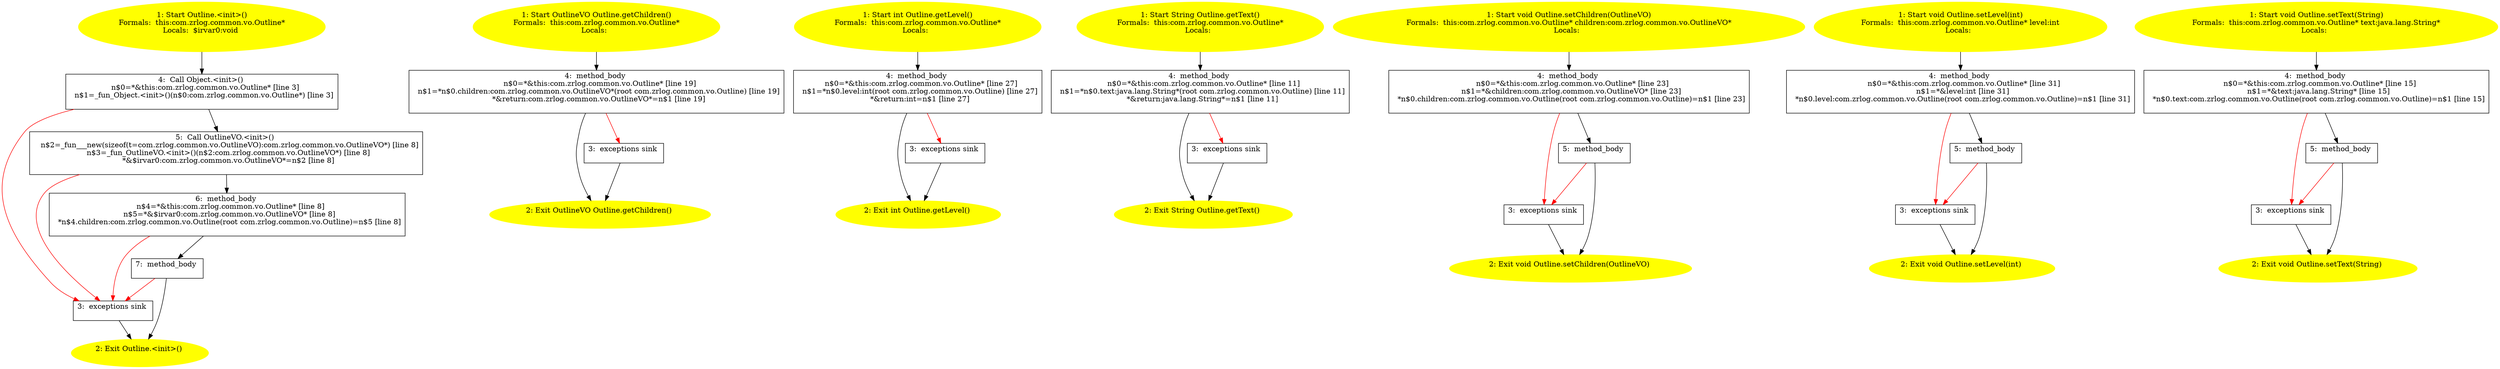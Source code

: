 /* @generated */
digraph cfg {
"com.zrlog.common.vo.Outline.<init>().b4c8305779f594b37b217edf490152ef_1" [label="1: Start Outline.<init>()\nFormals:  this:com.zrlog.common.vo.Outline*\nLocals:  $irvar0:void \n  " color=yellow style=filled]
	

	 "com.zrlog.common.vo.Outline.<init>().b4c8305779f594b37b217edf490152ef_1" -> "com.zrlog.common.vo.Outline.<init>().b4c8305779f594b37b217edf490152ef_4" ;
"com.zrlog.common.vo.Outline.<init>().b4c8305779f594b37b217edf490152ef_2" [label="2: Exit Outline.<init>() \n  " color=yellow style=filled]
	

"com.zrlog.common.vo.Outline.<init>().b4c8305779f594b37b217edf490152ef_3" [label="3:  exceptions sink \n  " shape="box"]
	

	 "com.zrlog.common.vo.Outline.<init>().b4c8305779f594b37b217edf490152ef_3" -> "com.zrlog.common.vo.Outline.<init>().b4c8305779f594b37b217edf490152ef_2" ;
"com.zrlog.common.vo.Outline.<init>().b4c8305779f594b37b217edf490152ef_4" [label="4:  Call Object.<init>() \n   n$0=*&this:com.zrlog.common.vo.Outline* [line 3]\n  n$1=_fun_Object.<init>()(n$0:com.zrlog.common.vo.Outline*) [line 3]\n " shape="box"]
	

	 "com.zrlog.common.vo.Outline.<init>().b4c8305779f594b37b217edf490152ef_4" -> "com.zrlog.common.vo.Outline.<init>().b4c8305779f594b37b217edf490152ef_5" ;
	 "com.zrlog.common.vo.Outline.<init>().b4c8305779f594b37b217edf490152ef_4" -> "com.zrlog.common.vo.Outline.<init>().b4c8305779f594b37b217edf490152ef_3" [color="red" ];
"com.zrlog.common.vo.Outline.<init>().b4c8305779f594b37b217edf490152ef_5" [label="5:  Call OutlineVO.<init>() \n   n$2=_fun___new(sizeof(t=com.zrlog.common.vo.OutlineVO):com.zrlog.common.vo.OutlineVO*) [line 8]\n  n$3=_fun_OutlineVO.<init>()(n$2:com.zrlog.common.vo.OutlineVO*) [line 8]\n  *&$irvar0:com.zrlog.common.vo.OutlineVO*=n$2 [line 8]\n " shape="box"]
	

	 "com.zrlog.common.vo.Outline.<init>().b4c8305779f594b37b217edf490152ef_5" -> "com.zrlog.common.vo.Outline.<init>().b4c8305779f594b37b217edf490152ef_6" ;
	 "com.zrlog.common.vo.Outline.<init>().b4c8305779f594b37b217edf490152ef_5" -> "com.zrlog.common.vo.Outline.<init>().b4c8305779f594b37b217edf490152ef_3" [color="red" ];
"com.zrlog.common.vo.Outline.<init>().b4c8305779f594b37b217edf490152ef_6" [label="6:  method_body \n   n$4=*&this:com.zrlog.common.vo.Outline* [line 8]\n  n$5=*&$irvar0:com.zrlog.common.vo.OutlineVO* [line 8]\n  *n$4.children:com.zrlog.common.vo.Outline(root com.zrlog.common.vo.Outline)=n$5 [line 8]\n " shape="box"]
	

	 "com.zrlog.common.vo.Outline.<init>().b4c8305779f594b37b217edf490152ef_6" -> "com.zrlog.common.vo.Outline.<init>().b4c8305779f594b37b217edf490152ef_7" ;
	 "com.zrlog.common.vo.Outline.<init>().b4c8305779f594b37b217edf490152ef_6" -> "com.zrlog.common.vo.Outline.<init>().b4c8305779f594b37b217edf490152ef_3" [color="red" ];
"com.zrlog.common.vo.Outline.<init>().b4c8305779f594b37b217edf490152ef_7" [label="7:  method_body \n  " shape="box"]
	

	 "com.zrlog.common.vo.Outline.<init>().b4c8305779f594b37b217edf490152ef_7" -> "com.zrlog.common.vo.Outline.<init>().b4c8305779f594b37b217edf490152ef_2" ;
	 "com.zrlog.common.vo.Outline.<init>().b4c8305779f594b37b217edf490152ef_7" -> "com.zrlog.common.vo.Outline.<init>().b4c8305779f594b37b217edf490152ef_3" [color="red" ];
"com.zrlog.common.vo.Outline.getChildren():com.zrlog.common.vo.OutlineVO.6aa8947908b7792b19d9aed250f80eee_1" [label="1: Start OutlineVO Outline.getChildren()\nFormals:  this:com.zrlog.common.vo.Outline*\nLocals:  \n  " color=yellow style=filled]
	

	 "com.zrlog.common.vo.Outline.getChildren():com.zrlog.common.vo.OutlineVO.6aa8947908b7792b19d9aed250f80eee_1" -> "com.zrlog.common.vo.Outline.getChildren():com.zrlog.common.vo.OutlineVO.6aa8947908b7792b19d9aed250f80eee_4" ;
"com.zrlog.common.vo.Outline.getChildren():com.zrlog.common.vo.OutlineVO.6aa8947908b7792b19d9aed250f80eee_2" [label="2: Exit OutlineVO Outline.getChildren() \n  " color=yellow style=filled]
	

"com.zrlog.common.vo.Outline.getChildren():com.zrlog.common.vo.OutlineVO.6aa8947908b7792b19d9aed250f80eee_3" [label="3:  exceptions sink \n  " shape="box"]
	

	 "com.zrlog.common.vo.Outline.getChildren():com.zrlog.common.vo.OutlineVO.6aa8947908b7792b19d9aed250f80eee_3" -> "com.zrlog.common.vo.Outline.getChildren():com.zrlog.common.vo.OutlineVO.6aa8947908b7792b19d9aed250f80eee_2" ;
"com.zrlog.common.vo.Outline.getChildren():com.zrlog.common.vo.OutlineVO.6aa8947908b7792b19d9aed250f80eee_4" [label="4:  method_body \n   n$0=*&this:com.zrlog.common.vo.Outline* [line 19]\n  n$1=*n$0.children:com.zrlog.common.vo.OutlineVO*(root com.zrlog.common.vo.Outline) [line 19]\n  *&return:com.zrlog.common.vo.OutlineVO*=n$1 [line 19]\n " shape="box"]
	

	 "com.zrlog.common.vo.Outline.getChildren():com.zrlog.common.vo.OutlineVO.6aa8947908b7792b19d9aed250f80eee_4" -> "com.zrlog.common.vo.Outline.getChildren():com.zrlog.common.vo.OutlineVO.6aa8947908b7792b19d9aed250f80eee_2" ;
	 "com.zrlog.common.vo.Outline.getChildren():com.zrlog.common.vo.OutlineVO.6aa8947908b7792b19d9aed250f80eee_4" -> "com.zrlog.common.vo.Outline.getChildren():com.zrlog.common.vo.OutlineVO.6aa8947908b7792b19d9aed250f80eee_3" [color="red" ];
"com.zrlog.common.vo.Outline.getLevel():int.866f6e46340fc7021b1a1d92aa2f2753_1" [label="1: Start int Outline.getLevel()\nFormals:  this:com.zrlog.common.vo.Outline*\nLocals:  \n  " color=yellow style=filled]
	

	 "com.zrlog.common.vo.Outline.getLevel():int.866f6e46340fc7021b1a1d92aa2f2753_1" -> "com.zrlog.common.vo.Outline.getLevel():int.866f6e46340fc7021b1a1d92aa2f2753_4" ;
"com.zrlog.common.vo.Outline.getLevel():int.866f6e46340fc7021b1a1d92aa2f2753_2" [label="2: Exit int Outline.getLevel() \n  " color=yellow style=filled]
	

"com.zrlog.common.vo.Outline.getLevel():int.866f6e46340fc7021b1a1d92aa2f2753_3" [label="3:  exceptions sink \n  " shape="box"]
	

	 "com.zrlog.common.vo.Outline.getLevel():int.866f6e46340fc7021b1a1d92aa2f2753_3" -> "com.zrlog.common.vo.Outline.getLevel():int.866f6e46340fc7021b1a1d92aa2f2753_2" ;
"com.zrlog.common.vo.Outline.getLevel():int.866f6e46340fc7021b1a1d92aa2f2753_4" [label="4:  method_body \n   n$0=*&this:com.zrlog.common.vo.Outline* [line 27]\n  n$1=*n$0.level:int(root com.zrlog.common.vo.Outline) [line 27]\n  *&return:int=n$1 [line 27]\n " shape="box"]
	

	 "com.zrlog.common.vo.Outline.getLevel():int.866f6e46340fc7021b1a1d92aa2f2753_4" -> "com.zrlog.common.vo.Outline.getLevel():int.866f6e46340fc7021b1a1d92aa2f2753_2" ;
	 "com.zrlog.common.vo.Outline.getLevel():int.866f6e46340fc7021b1a1d92aa2f2753_4" -> "com.zrlog.common.vo.Outline.getLevel():int.866f6e46340fc7021b1a1d92aa2f2753_3" [color="red" ];
"com.zrlog.common.vo.Outline.getText():java.lang.String.9f0f39b73628100047b95ec14866f17a_1" [label="1: Start String Outline.getText()\nFormals:  this:com.zrlog.common.vo.Outline*\nLocals:  \n  " color=yellow style=filled]
	

	 "com.zrlog.common.vo.Outline.getText():java.lang.String.9f0f39b73628100047b95ec14866f17a_1" -> "com.zrlog.common.vo.Outline.getText():java.lang.String.9f0f39b73628100047b95ec14866f17a_4" ;
"com.zrlog.common.vo.Outline.getText():java.lang.String.9f0f39b73628100047b95ec14866f17a_2" [label="2: Exit String Outline.getText() \n  " color=yellow style=filled]
	

"com.zrlog.common.vo.Outline.getText():java.lang.String.9f0f39b73628100047b95ec14866f17a_3" [label="3:  exceptions sink \n  " shape="box"]
	

	 "com.zrlog.common.vo.Outline.getText():java.lang.String.9f0f39b73628100047b95ec14866f17a_3" -> "com.zrlog.common.vo.Outline.getText():java.lang.String.9f0f39b73628100047b95ec14866f17a_2" ;
"com.zrlog.common.vo.Outline.getText():java.lang.String.9f0f39b73628100047b95ec14866f17a_4" [label="4:  method_body \n   n$0=*&this:com.zrlog.common.vo.Outline* [line 11]\n  n$1=*n$0.text:java.lang.String*(root com.zrlog.common.vo.Outline) [line 11]\n  *&return:java.lang.String*=n$1 [line 11]\n " shape="box"]
	

	 "com.zrlog.common.vo.Outline.getText():java.lang.String.9f0f39b73628100047b95ec14866f17a_4" -> "com.zrlog.common.vo.Outline.getText():java.lang.String.9f0f39b73628100047b95ec14866f17a_2" ;
	 "com.zrlog.common.vo.Outline.getText():java.lang.String.9f0f39b73628100047b95ec14866f17a_4" -> "com.zrlog.common.vo.Outline.getText():java.lang.String.9f0f39b73628100047b95ec14866f17a_3" [color="red" ];
"com.zrlog.common.vo.Outline.setChildren(com.zrlog.common.vo.OutlineVO):void.8bffc6e6e8c94028630aeaeb261547e2_1" [label="1: Start void Outline.setChildren(OutlineVO)\nFormals:  this:com.zrlog.common.vo.Outline* children:com.zrlog.common.vo.OutlineVO*\nLocals:  \n  " color=yellow style=filled]
	

	 "com.zrlog.common.vo.Outline.setChildren(com.zrlog.common.vo.OutlineVO):void.8bffc6e6e8c94028630aeaeb261547e2_1" -> "com.zrlog.common.vo.Outline.setChildren(com.zrlog.common.vo.OutlineVO):void.8bffc6e6e8c94028630aeaeb261547e2_4" ;
"com.zrlog.common.vo.Outline.setChildren(com.zrlog.common.vo.OutlineVO):void.8bffc6e6e8c94028630aeaeb261547e2_2" [label="2: Exit void Outline.setChildren(OutlineVO) \n  " color=yellow style=filled]
	

"com.zrlog.common.vo.Outline.setChildren(com.zrlog.common.vo.OutlineVO):void.8bffc6e6e8c94028630aeaeb261547e2_3" [label="3:  exceptions sink \n  " shape="box"]
	

	 "com.zrlog.common.vo.Outline.setChildren(com.zrlog.common.vo.OutlineVO):void.8bffc6e6e8c94028630aeaeb261547e2_3" -> "com.zrlog.common.vo.Outline.setChildren(com.zrlog.common.vo.OutlineVO):void.8bffc6e6e8c94028630aeaeb261547e2_2" ;
"com.zrlog.common.vo.Outline.setChildren(com.zrlog.common.vo.OutlineVO):void.8bffc6e6e8c94028630aeaeb261547e2_4" [label="4:  method_body \n   n$0=*&this:com.zrlog.common.vo.Outline* [line 23]\n  n$1=*&children:com.zrlog.common.vo.OutlineVO* [line 23]\n  *n$0.children:com.zrlog.common.vo.Outline(root com.zrlog.common.vo.Outline)=n$1 [line 23]\n " shape="box"]
	

	 "com.zrlog.common.vo.Outline.setChildren(com.zrlog.common.vo.OutlineVO):void.8bffc6e6e8c94028630aeaeb261547e2_4" -> "com.zrlog.common.vo.Outline.setChildren(com.zrlog.common.vo.OutlineVO):void.8bffc6e6e8c94028630aeaeb261547e2_5" ;
	 "com.zrlog.common.vo.Outline.setChildren(com.zrlog.common.vo.OutlineVO):void.8bffc6e6e8c94028630aeaeb261547e2_4" -> "com.zrlog.common.vo.Outline.setChildren(com.zrlog.common.vo.OutlineVO):void.8bffc6e6e8c94028630aeaeb261547e2_3" [color="red" ];
"com.zrlog.common.vo.Outline.setChildren(com.zrlog.common.vo.OutlineVO):void.8bffc6e6e8c94028630aeaeb261547e2_5" [label="5:  method_body \n  " shape="box"]
	

	 "com.zrlog.common.vo.Outline.setChildren(com.zrlog.common.vo.OutlineVO):void.8bffc6e6e8c94028630aeaeb261547e2_5" -> "com.zrlog.common.vo.Outline.setChildren(com.zrlog.common.vo.OutlineVO):void.8bffc6e6e8c94028630aeaeb261547e2_2" ;
	 "com.zrlog.common.vo.Outline.setChildren(com.zrlog.common.vo.OutlineVO):void.8bffc6e6e8c94028630aeaeb261547e2_5" -> "com.zrlog.common.vo.Outline.setChildren(com.zrlog.common.vo.OutlineVO):void.8bffc6e6e8c94028630aeaeb261547e2_3" [color="red" ];
"com.zrlog.common.vo.Outline.setLevel(int):void.ec221ed4ebb3bb9d773fc5914a5e89a1_1" [label="1: Start void Outline.setLevel(int)\nFormals:  this:com.zrlog.common.vo.Outline* level:int\nLocals:  \n  " color=yellow style=filled]
	

	 "com.zrlog.common.vo.Outline.setLevel(int):void.ec221ed4ebb3bb9d773fc5914a5e89a1_1" -> "com.zrlog.common.vo.Outline.setLevel(int):void.ec221ed4ebb3bb9d773fc5914a5e89a1_4" ;
"com.zrlog.common.vo.Outline.setLevel(int):void.ec221ed4ebb3bb9d773fc5914a5e89a1_2" [label="2: Exit void Outline.setLevel(int) \n  " color=yellow style=filled]
	

"com.zrlog.common.vo.Outline.setLevel(int):void.ec221ed4ebb3bb9d773fc5914a5e89a1_3" [label="3:  exceptions sink \n  " shape="box"]
	

	 "com.zrlog.common.vo.Outline.setLevel(int):void.ec221ed4ebb3bb9d773fc5914a5e89a1_3" -> "com.zrlog.common.vo.Outline.setLevel(int):void.ec221ed4ebb3bb9d773fc5914a5e89a1_2" ;
"com.zrlog.common.vo.Outline.setLevel(int):void.ec221ed4ebb3bb9d773fc5914a5e89a1_4" [label="4:  method_body \n   n$0=*&this:com.zrlog.common.vo.Outline* [line 31]\n  n$1=*&level:int [line 31]\n  *n$0.level:com.zrlog.common.vo.Outline(root com.zrlog.common.vo.Outline)=n$1 [line 31]\n " shape="box"]
	

	 "com.zrlog.common.vo.Outline.setLevel(int):void.ec221ed4ebb3bb9d773fc5914a5e89a1_4" -> "com.zrlog.common.vo.Outline.setLevel(int):void.ec221ed4ebb3bb9d773fc5914a5e89a1_5" ;
	 "com.zrlog.common.vo.Outline.setLevel(int):void.ec221ed4ebb3bb9d773fc5914a5e89a1_4" -> "com.zrlog.common.vo.Outline.setLevel(int):void.ec221ed4ebb3bb9d773fc5914a5e89a1_3" [color="red" ];
"com.zrlog.common.vo.Outline.setLevel(int):void.ec221ed4ebb3bb9d773fc5914a5e89a1_5" [label="5:  method_body \n  " shape="box"]
	

	 "com.zrlog.common.vo.Outline.setLevel(int):void.ec221ed4ebb3bb9d773fc5914a5e89a1_5" -> "com.zrlog.common.vo.Outline.setLevel(int):void.ec221ed4ebb3bb9d773fc5914a5e89a1_2" ;
	 "com.zrlog.common.vo.Outline.setLevel(int):void.ec221ed4ebb3bb9d773fc5914a5e89a1_5" -> "com.zrlog.common.vo.Outline.setLevel(int):void.ec221ed4ebb3bb9d773fc5914a5e89a1_3" [color="red" ];
"com.zrlog.common.vo.Outline.setText(java.lang.String):void.e7a807c91fe6b811a7cea251121cb3d5_1" [label="1: Start void Outline.setText(String)\nFormals:  this:com.zrlog.common.vo.Outline* text:java.lang.String*\nLocals:  \n  " color=yellow style=filled]
	

	 "com.zrlog.common.vo.Outline.setText(java.lang.String):void.e7a807c91fe6b811a7cea251121cb3d5_1" -> "com.zrlog.common.vo.Outline.setText(java.lang.String):void.e7a807c91fe6b811a7cea251121cb3d5_4" ;
"com.zrlog.common.vo.Outline.setText(java.lang.String):void.e7a807c91fe6b811a7cea251121cb3d5_2" [label="2: Exit void Outline.setText(String) \n  " color=yellow style=filled]
	

"com.zrlog.common.vo.Outline.setText(java.lang.String):void.e7a807c91fe6b811a7cea251121cb3d5_3" [label="3:  exceptions sink \n  " shape="box"]
	

	 "com.zrlog.common.vo.Outline.setText(java.lang.String):void.e7a807c91fe6b811a7cea251121cb3d5_3" -> "com.zrlog.common.vo.Outline.setText(java.lang.String):void.e7a807c91fe6b811a7cea251121cb3d5_2" ;
"com.zrlog.common.vo.Outline.setText(java.lang.String):void.e7a807c91fe6b811a7cea251121cb3d5_4" [label="4:  method_body \n   n$0=*&this:com.zrlog.common.vo.Outline* [line 15]\n  n$1=*&text:java.lang.String* [line 15]\n  *n$0.text:com.zrlog.common.vo.Outline(root com.zrlog.common.vo.Outline)=n$1 [line 15]\n " shape="box"]
	

	 "com.zrlog.common.vo.Outline.setText(java.lang.String):void.e7a807c91fe6b811a7cea251121cb3d5_4" -> "com.zrlog.common.vo.Outline.setText(java.lang.String):void.e7a807c91fe6b811a7cea251121cb3d5_5" ;
	 "com.zrlog.common.vo.Outline.setText(java.lang.String):void.e7a807c91fe6b811a7cea251121cb3d5_4" -> "com.zrlog.common.vo.Outline.setText(java.lang.String):void.e7a807c91fe6b811a7cea251121cb3d5_3" [color="red" ];
"com.zrlog.common.vo.Outline.setText(java.lang.String):void.e7a807c91fe6b811a7cea251121cb3d5_5" [label="5:  method_body \n  " shape="box"]
	

	 "com.zrlog.common.vo.Outline.setText(java.lang.String):void.e7a807c91fe6b811a7cea251121cb3d5_5" -> "com.zrlog.common.vo.Outline.setText(java.lang.String):void.e7a807c91fe6b811a7cea251121cb3d5_2" ;
	 "com.zrlog.common.vo.Outline.setText(java.lang.String):void.e7a807c91fe6b811a7cea251121cb3d5_5" -> "com.zrlog.common.vo.Outline.setText(java.lang.String):void.e7a807c91fe6b811a7cea251121cb3d5_3" [color="red" ];
}
